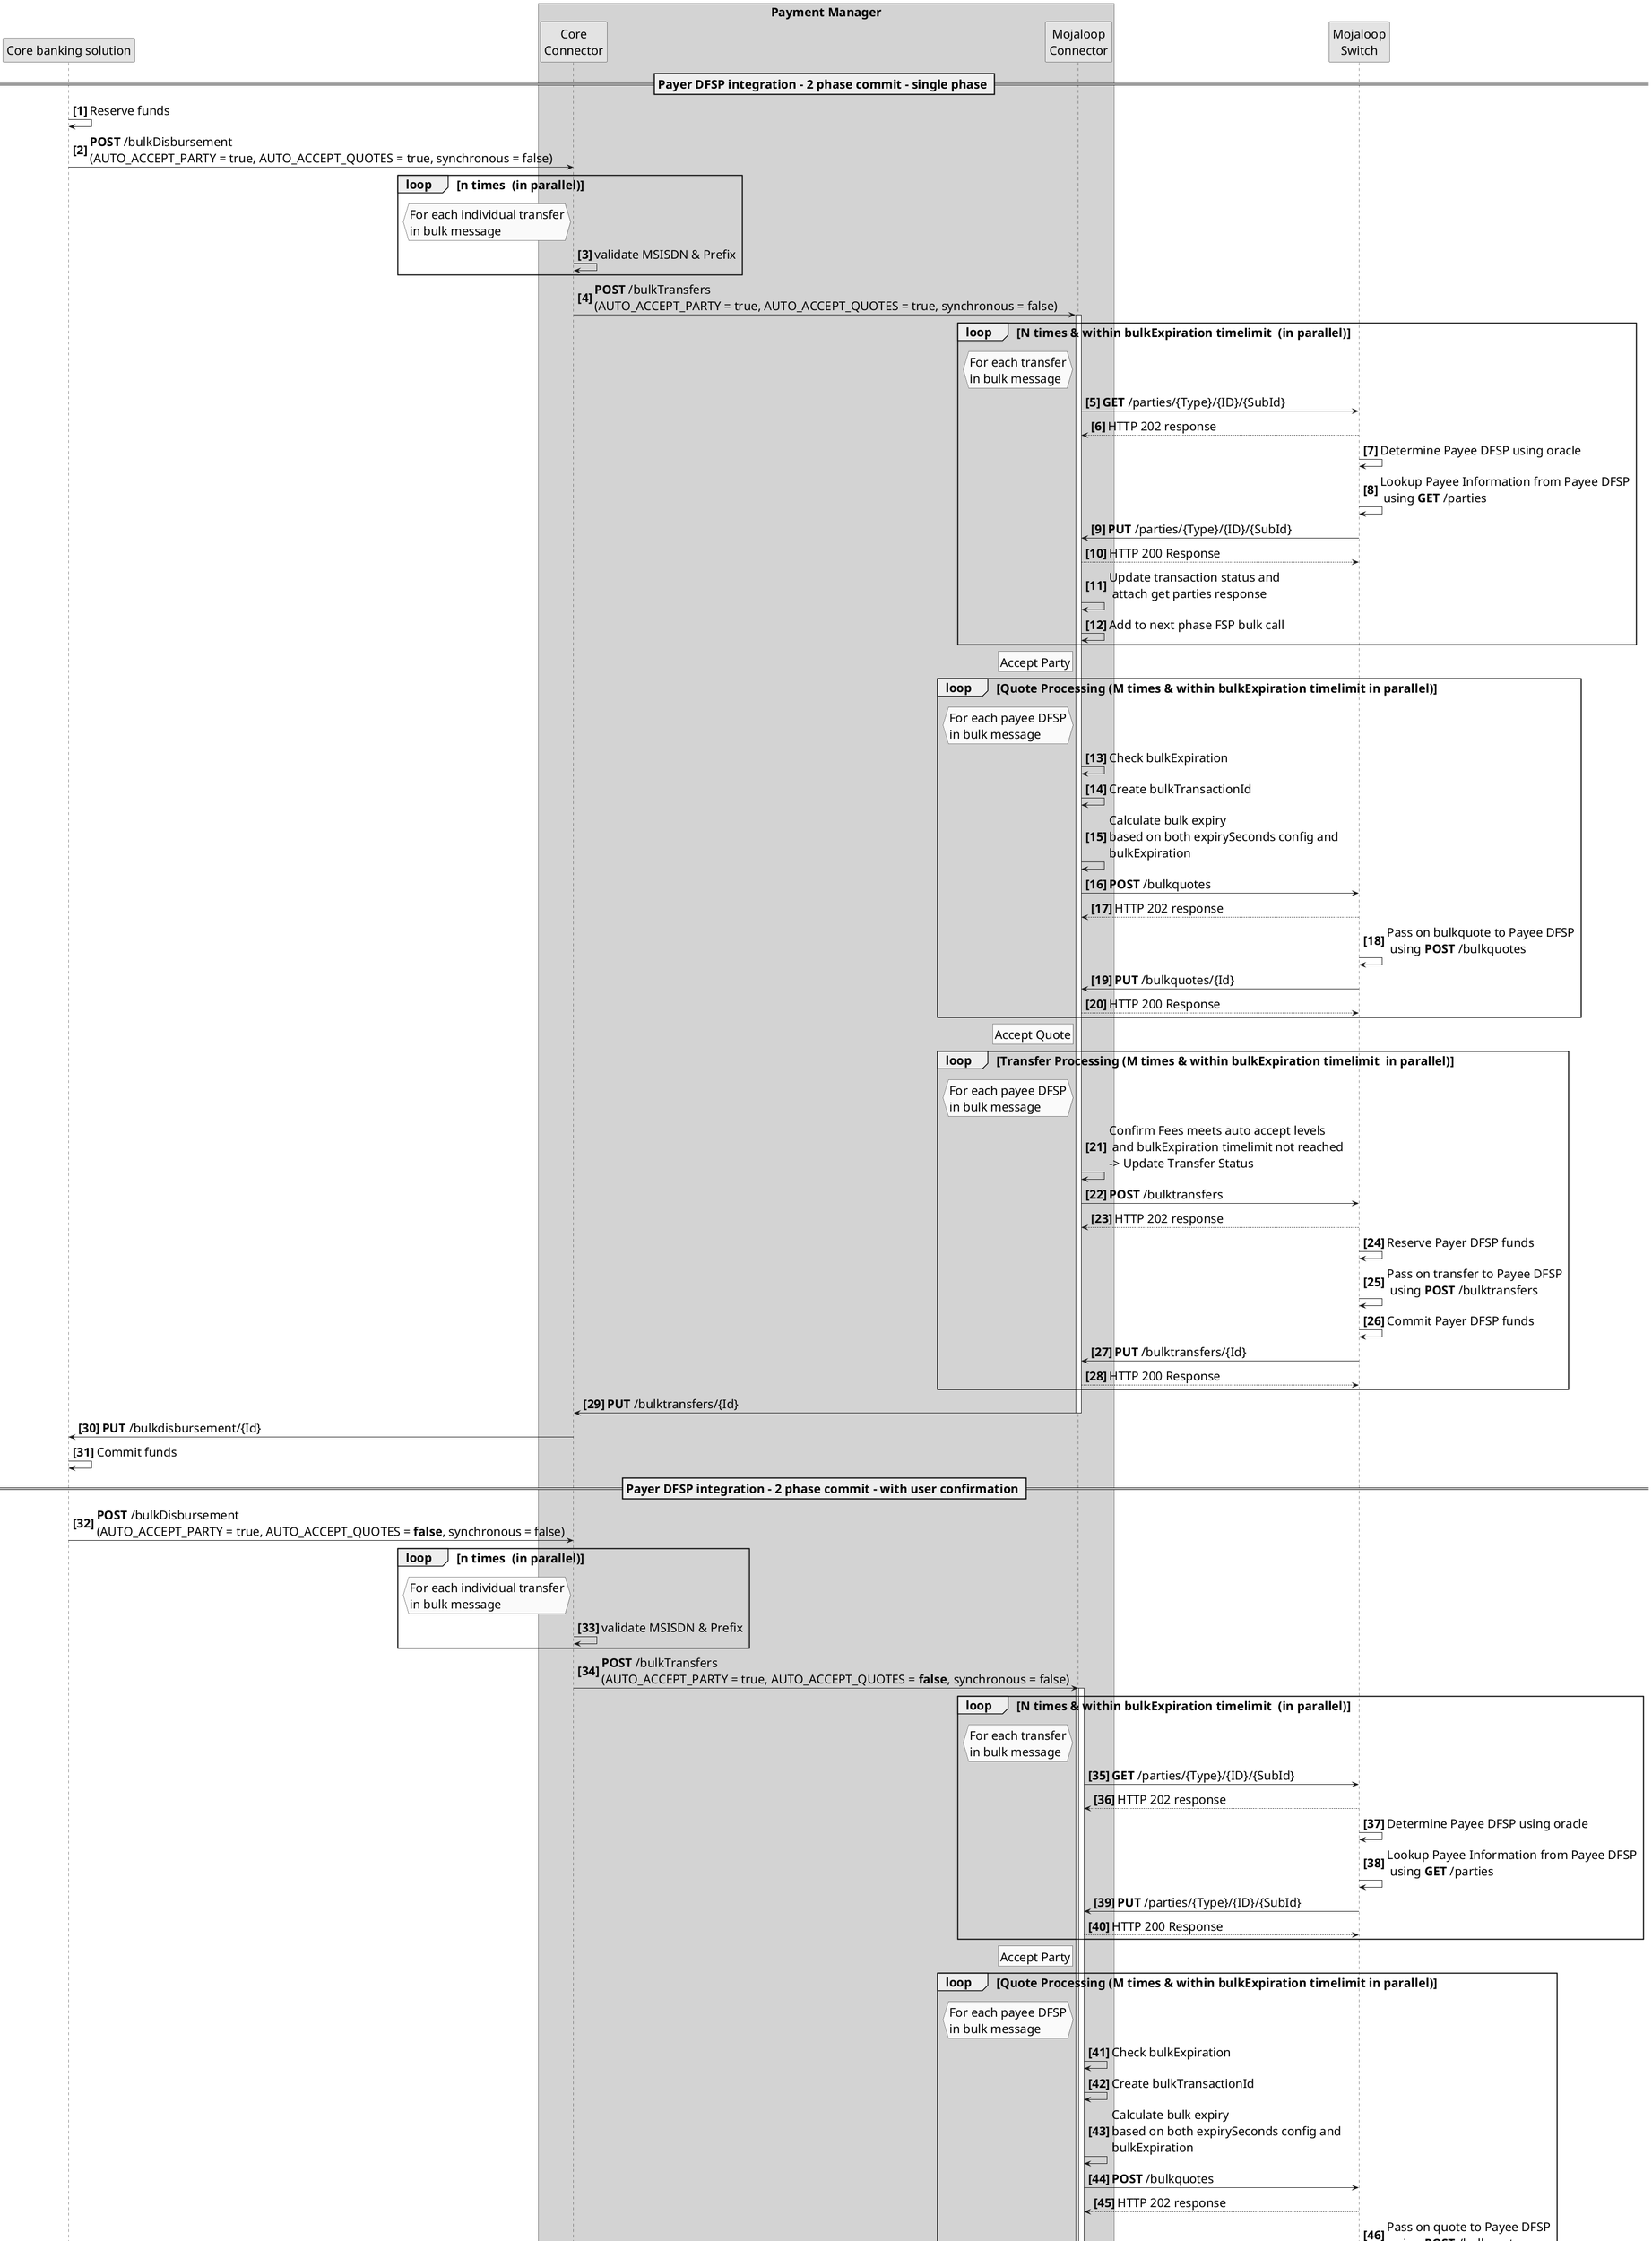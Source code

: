 @startuml Payer DFSP Integration Bulk Transactional Flow
/'*****
--------------
******'/

skinparam activityFontSize 4
skinparam activityDiamondFontSize 30
skinparam activityArrowFontSize 22
skinparam defaultFontSize 22
skinparam noteFontSize 22
skinparam monochrome true
' declare title
' title Core-Connector transactional flow patterns
' declare actors
participant "Core banking solution" as CBS
box "Payment Manager" #LightGrey
participant "Core\nConnector" as CC 
participant "Mojaloop\nConnector" as MC 
end box
participant "Mojaloop\nSwitch" as Switch
autonumber 1 1 "<b>[0]"

== Payer DFSP integration - 2 phase commit - single phase ==

CBS->CBS: Reserve funds
CBS->CC: **POST** /bulkDisbursement \n(AUTO_ACCEPT_PARTY = true, AUTO_ACCEPT_QUOTES = true, synchronous = false)
Loop n times  (in parallel)
    hnote left of CC
        For each individual transfer
        in bulk message
    end hnote
    CC -> CC: validate MSISDN & Prefix
end Loop
CC->MC: **POST** /bulkTransfers \n(AUTO_ACCEPT_PARTY = true, AUTO_ACCEPT_QUOTES = true, synchronous = false)
activate MC
loop N times & within bulkExpiration timelimit  (in parallel)
hnote left of MC
        For each transfer
        in bulk message
end hnote
  MC->Switch: **GET** /parties/{Type}/{ID}/{SubId}
  Switch-->MC: HTTP 202 response
  Switch->Switch: Determine Payee DFSP using oracle
  Switch->Switch: Lookup Payee Information from Payee DFSP\n using **GET** /parties
  Switch->MC: **PUT** /parties/{Type}/{ID}/{SubId}
  MC-->Switch: HTTP 200 Response
  MC -> MC: Update transaction status and\n attach get parties response
  MC -> MC: Add to next phase FSP bulk call
end Loop

rnote left MC
  Accept Party
endrnote

loop Quote Processing (M times & within bulkExpiration timelimit in parallel)
  hnote left of MC
          For each payee DFSP
          in bulk message
  end hnote
  MC->MC: Check bulkExpiration
  MC->MC: Create bulkTransactionId
  MC -> MC: Calculate bulk expiry \nbased on both expirySeconds config and \nbulkExpiration
  MC->Switch: **POST** /bulkquotes
  Switch-->MC: HTTP 202 response
  Switch->Switch: Pass on bulkquote to Payee DFSP\n using **POST** /bulkquotes
  Switch->MC: **PUT** /bulkquotes/{Id}
  MC-->Switch: HTTP 200 Response
end loop

rnote left MC
  Accept Quote
endrnote
loop Transfer Processing (M times & within bulkExpiration timelimit  in parallel)
  hnote left of MC
        For each payee DFSP
        in bulk message
  end hnote
  MC -> MC: Confirm Fees meets auto accept levels\n and bulkExpiration timelimit not reached \n-> Update Transfer Status

  MC->Switch: **POST** /bulktransfers
  Switch-->MC: HTTP 202 response
  Switch->Switch: Reserve Payer DFSP funds
  Switch->Switch: Pass on transfer to Payee DFSP\n using **POST** /bulktransfers
  Switch->Switch: Commit Payer DFSP funds
  Switch->MC: **PUT** /bulktransfers/{Id}
  MC-->Switch: HTTP 200 Response
end loop  

MC->CC: **PUT** /bulktransfers/{Id}

deactivate MC
CC->CBS: **PUT** /bulkdisbursement/{Id}
CBS->CBS: Commit funds

== Payer DFSP integration - 2 phase commit - with user confirmation ==


CBS->CC: **POST** /bulkDisbursement \n(AUTO_ACCEPT_PARTY = true, AUTO_ACCEPT_QUOTES = **false**, synchronous = false)
Loop n times  (in parallel)
    hnote left of CC
        For each individual transfer
        in bulk message
    end hnote
    CC -> CC: validate MSISDN & Prefix
end Loop
CC->MC: **POST** /bulkTransfers \n(AUTO_ACCEPT_PARTY = true, AUTO_ACCEPT_QUOTES = **false**, synchronous = false)
activate MC
loop N times & within bulkExpiration timelimit  (in parallel)
hnote left of MC
        For each transfer
        in bulk message
end hnote
  activate MC
  MC->Switch: **GET** /parties/{Type}/{ID}/{SubId}
  Switch-->MC: HTTP 202 response
  Switch->Switch: Determine Payee DFSP using oracle
  Switch->Switch: Lookup Payee Information from Payee DFSP\n using **GET** /parties
  Switch->MC: **PUT** /parties/{Type}/{ID}/{SubId}
  MC-->Switch: HTTP 200 Response
end Loop

rnote left MC
  Accept Party
endrnote

loop Quote Processing (M times & within bulkExpiration timelimit in parallel)
  hnote left of MC
          For each payee DFSP
          in bulk message
  end hnote
  MC->MC: Check bulkExpiration
  MC->MC: Create bulkTransactionId
  MC -> MC: Calculate bulk expiry \nbased on both expirySeconds config and \nbulkExpiration
  MC->Switch: **POST** /bulkquotes
  Switch-->MC: HTTP 202 response
  Switch->Switch: Pass on quote to Payee DFSP\n using **POST** /bulkquotes
  Switch->MC: **PUT** /bulkquotes/{Id}
  MC-->Switch: HTTP 200 Response
end loop
  MC->CC: **PUT** /bulktransfers/{Id}

  deactivate MC
  CC->CBS: **PUT** /bulkdisbursement/{Id}


CBS->CBS: Obtain concent from Payer on Fees and Payee Info
CBS->CBS: Reserve funds
CBS->CC: **PATCH** /bulkdisbursement/{bulkhometransferId}
CC->MC: **PATCH** /bulktransfers/{bulktransactionId}

loop Transfer Processing (M times & within bulkExpiration timelimit  in parallel)
  hnote left of MC
        For each payee DFSP
        in bulk message
  end hnote

  activate MC
  MC->Switch: **POST** /bulktransfers
  Switch-->MC: HTTP 202 response
  Switch->Switch: Reserve Payer DFSP funds
  Switch->Switch: Pass on transfer to Payee DFSP\n using **POST** /bulktransfers
  Switch->Switch: Commit Payer DFSP funds
  Switch->MC: **PUT** /bulktransfers/{Id}
  MC-->Switch: HTTP 200 Response
end loop  

MC->CC: **PUT** /bulktransfers/{Id}

deactivate MC
CC->CBS: **PUT** /bulkdisbursement/{Id}
CBS->CBS: Commit funds

@enduml